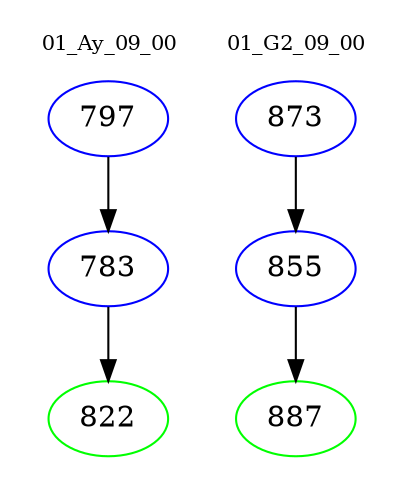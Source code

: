 digraph{
subgraph cluster_0 {
color = white
label = "01_Ay_09_00";
fontsize=10;
T0_797 [label="797", color="blue"]
T0_797 -> T0_783 [color="black"]
T0_783 [label="783", color="blue"]
T0_783 -> T0_822 [color="black"]
T0_822 [label="822", color="green"]
}
subgraph cluster_1 {
color = white
label = "01_G2_09_00";
fontsize=10;
T1_873 [label="873", color="blue"]
T1_873 -> T1_855 [color="black"]
T1_855 [label="855", color="blue"]
T1_855 -> T1_887 [color="black"]
T1_887 [label="887", color="green"]
}
}
